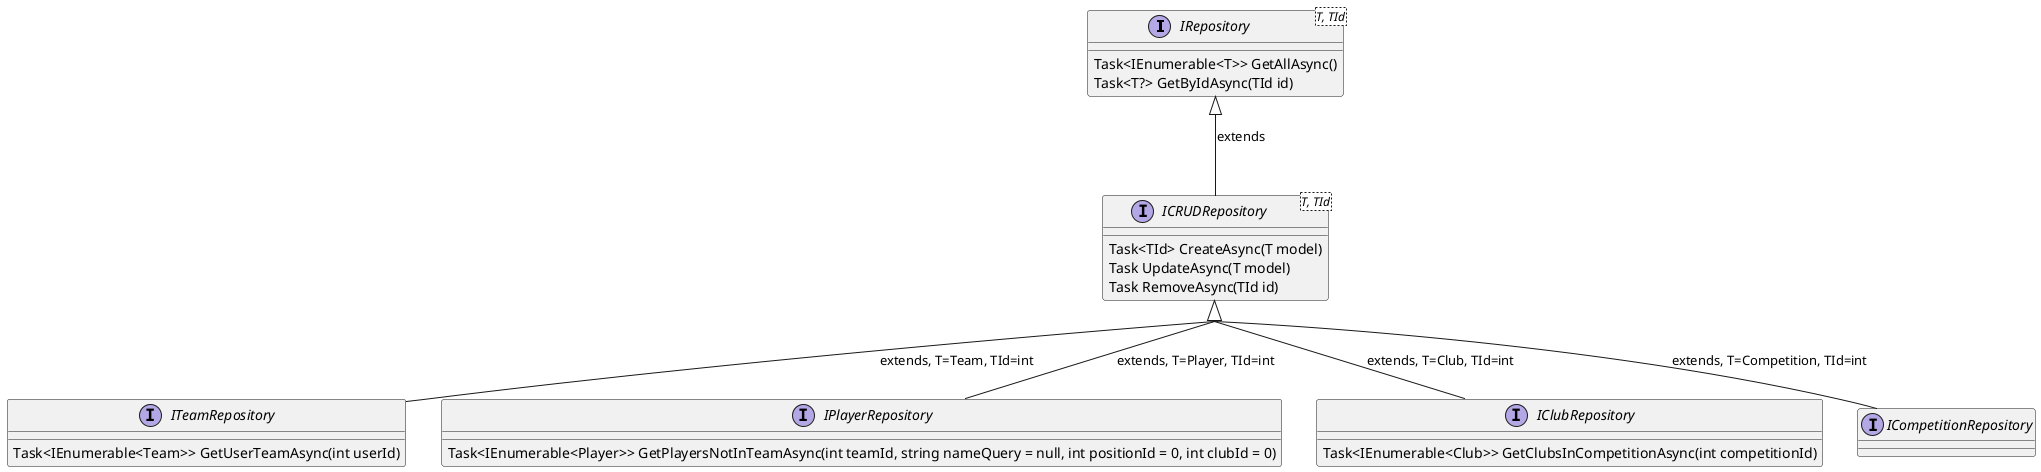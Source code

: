 @startuml Repositories
skinparam groupInheritance 2

interface IRepository<T, TId> {
    Task<IEnumerable<T>> GetAllAsync()
    Task<T?> GetByIdAsync(TId id)
}

interface ICRUDRepository<T, TId> {
    Task<TId> CreateAsync(T model)
    Task UpdateAsync(T model)
    Task RemoveAsync(TId id)
}
IRepository <|-- ICRUDRepository : extends

interface ITeamRepository {
    Task<IEnumerable<Team>> GetUserTeamAsync(int userId)
}
ICRUDRepository <|-- ITeamRepository : extends, T=Team, TId=int

interface IPlayerRepository {
    Task<IEnumerable<Player>> GetPlayersNotInTeamAsync(int teamId, string nameQuery = null, int positionId = 0, int clubId = 0)
}
ICRUDRepository <|-- IPlayerRepository : extends, T=Player, TId=int

interface IClubRepository {
    Task<IEnumerable<Club>> GetClubsInCompetitionAsync(int competitionId)
}
ICRUDRepository <|-- IClubRepository : extends, T=Club, TId=int

interface ICompetitionRepository {
}
ICRUDRepository <|-- ICompetitionRepository : extends, T=Competition, TId=int

@enduml